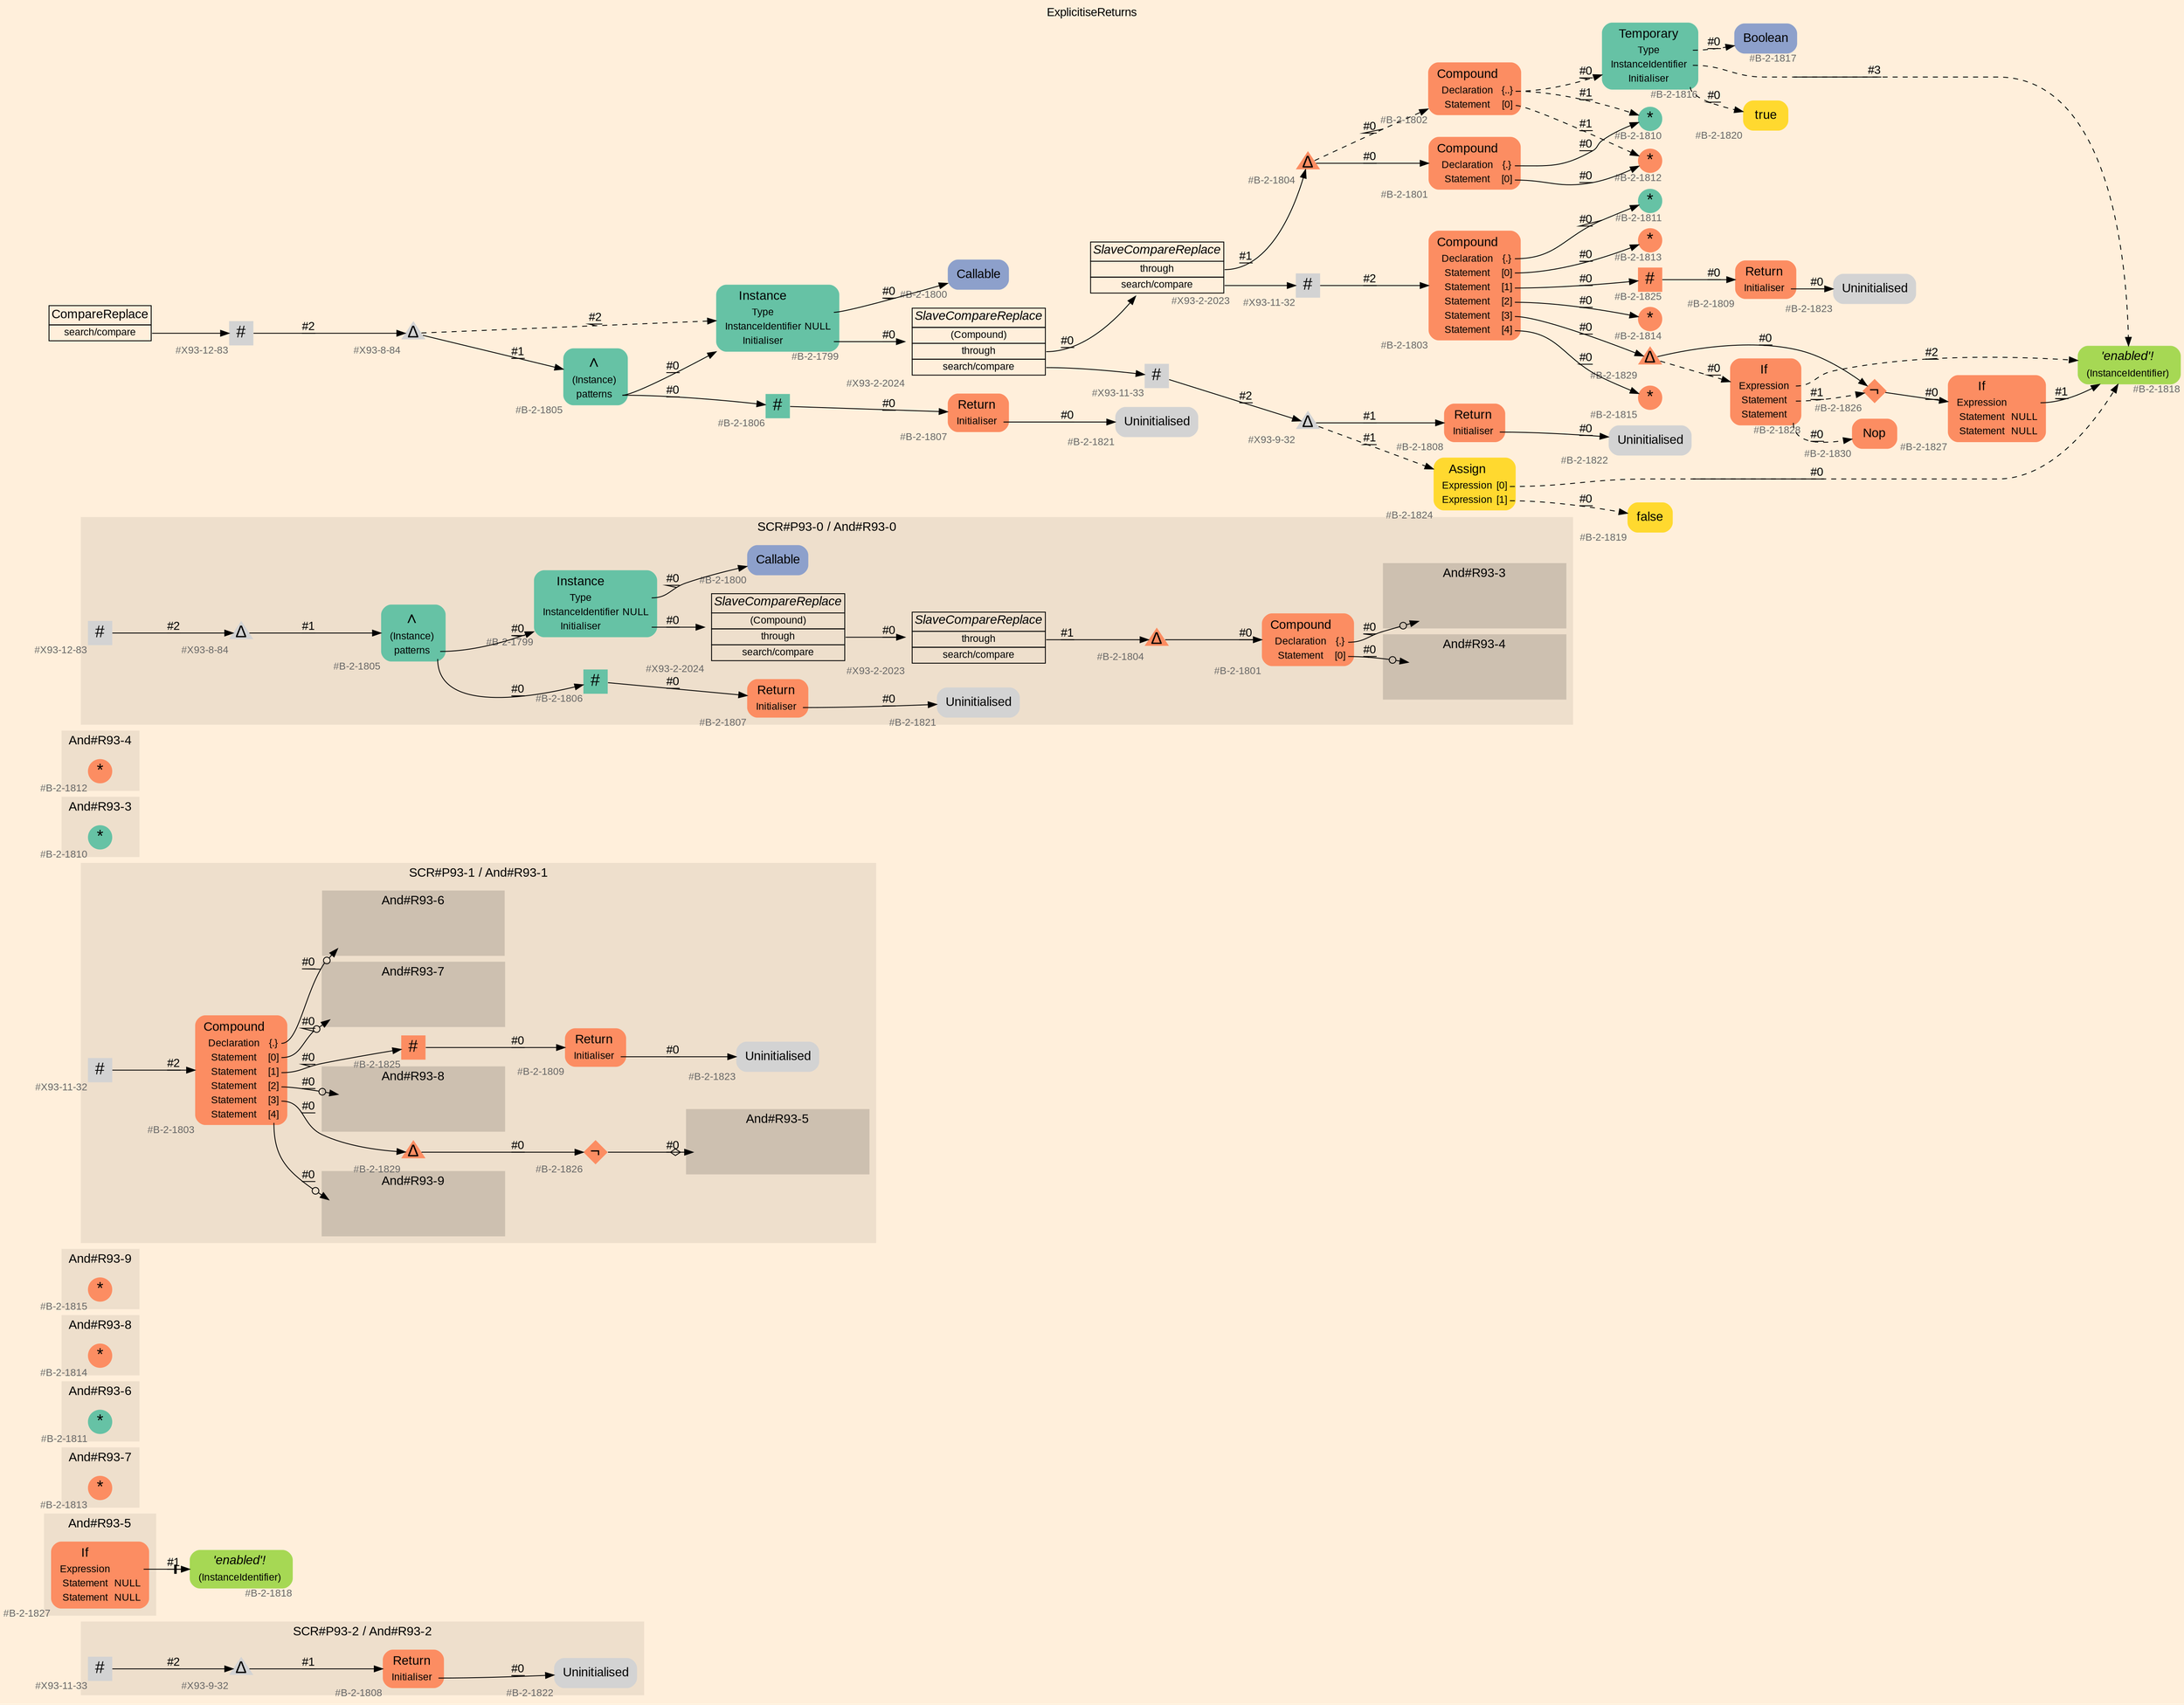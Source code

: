 digraph "ExplicitiseReturns" {
label = "ExplicitiseReturns"
labelloc = t
graph [
    rankdir = "LR"
    ranksep = 0.3
    bgcolor = antiquewhite1
    color = black
    fontcolor = black
    fontname = "Arial"
];
node [
    fontname = "Arial"
];
edge [
    fontname = "Arial"
];

// -------------------- figure And#R93-2 --------------------
// -------- region And#R93-2 ----------
subgraph "clusterAnd#R93-2" {
    label = "SCR#P93-2 / And#R93-2"
    style = "filled"
    color = antiquewhite2
    fontsize = "15"
    // -------- block And#R93-2/#B-2-1822 ----------
    "And#R93-2/#B-2-1822" [
        xlabel = "#B-2-1822"
        fontsize = "12"
        fontcolor = grey40
        shape = "plaintext"
        label = <<TABLE BORDER="0" CELLBORDER="0" CELLSPACING="0">
         <TR><TD><FONT COLOR="black" POINT-SIZE="15">Uninitialised</FONT></TD></TR>
        </TABLE>>
        style = "rounded,filled"
    ];
    
    // -------- block And#R93-2/#X93-11-33 ----------
    "And#R93-2/#X93-11-33" [
        xlabel = "#X93-11-33"
        fontsize = "12"
        fontcolor = grey40
        shape = "square"
        label = <<FONT COLOR="black" POINT-SIZE="20">#</FONT>>
        style = "filled"
        penwidth = 0.0
        fixedsize = true
        width = 0.4
        height = 0.4
    ];
    
    // -------- block And#R93-2/#X93-9-32 ----------
    "And#R93-2/#X93-9-32" [
        xlabel = "#X93-9-32"
        fontsize = "12"
        fontcolor = grey40
        shape = "triangle"
        label = <<FONT COLOR="black" POINT-SIZE="20">Δ</FONT>>
        style = "filled"
        penwidth = 0.0
        fixedsize = true
        width = 0.4
        height = 0.4
    ];
    
    // -------- block And#R93-2/#B-2-1808 ----------
    "And#R93-2/#B-2-1808" [
        fillcolor = "/set28/2"
        xlabel = "#B-2-1808"
        fontsize = "12"
        fontcolor = grey40
        shape = "plaintext"
        label = <<TABLE BORDER="0" CELLBORDER="0" CELLSPACING="0">
         <TR><TD><FONT COLOR="black" POINT-SIZE="15">Return</FONT></TD></TR>
         <TR><TD><FONT COLOR="black" POINT-SIZE="12">Initialiser</FONT></TD><TD PORT="port0"></TD></TR>
        </TABLE>>
        style = "rounded,filled"
    ];
    
}

"And#R93-2/#X93-11-33" -> "And#R93-2/#X93-9-32" [
    label = "#2"
    decorate = true
    color = black
    fontcolor = black
];

"And#R93-2/#X93-9-32" -> "And#R93-2/#B-2-1808" [
    label = "#1"
    decorate = true
    color = black
    fontcolor = black
];

"And#R93-2/#B-2-1808":port0 -> "And#R93-2/#B-2-1822" [
    label = "#0"
    decorate = true
    color = black
    fontcolor = black
];


// -------------------- figure And#R93-5 --------------------
// -------- region And#R93-5 ----------
subgraph "clusterAnd#R93-5" {
    label = "And#R93-5"
    style = "filled"
    color = antiquewhite2
    fontsize = "15"
    // -------- block And#R93-5/#B-2-1827 ----------
    "And#R93-5/#B-2-1827" [
        fillcolor = "/set28/2"
        xlabel = "#B-2-1827"
        fontsize = "12"
        fontcolor = grey40
        shape = "plaintext"
        label = <<TABLE BORDER="0" CELLBORDER="0" CELLSPACING="0">
         <TR><TD><FONT COLOR="black" POINT-SIZE="15">If</FONT></TD></TR>
         <TR><TD><FONT COLOR="black" POINT-SIZE="12">Expression</FONT></TD><TD PORT="port0"></TD></TR>
         <TR><TD><FONT COLOR="black" POINT-SIZE="12">Statement</FONT></TD><TD PORT="port1"><FONT COLOR="black" POINT-SIZE="12">NULL</FONT></TD></TR>
         <TR><TD><FONT COLOR="black" POINT-SIZE="12">Statement</FONT></TD><TD PORT="port2"><FONT COLOR="black" POINT-SIZE="12">NULL</FONT></TD></TR>
        </TABLE>>
        style = "rounded,filled"
    ];
    
}

// -------- block And#R93-5/#B-2-1818 ----------
"And#R93-5/#B-2-1818" [
    fillcolor = "/set28/5"
    xlabel = "#B-2-1818"
    fontsize = "12"
    fontcolor = grey40
    shape = "plaintext"
    label = <<TABLE BORDER="0" CELLBORDER="0" CELLSPACING="0">
     <TR><TD><FONT COLOR="black" POINT-SIZE="15"><I>'enabled'!</I></FONT></TD></TR>
     <TR><TD><FONT COLOR="black" POINT-SIZE="12">(InstanceIdentifier)</FONT></TD><TD PORT="port0"></TD></TR>
    </TABLE>>
    style = "rounded,filled"
];

"And#R93-5/#B-2-1827":port0 -> "And#R93-5/#B-2-1818" [
    arrowhead="normalnonetee"
    label = "#1"
    decorate = true
    color = black
    fontcolor = black
];


// -------------------- figure And#R93-7 --------------------
// -------- region And#R93-7 ----------
subgraph "clusterAnd#R93-7" {
    label = "And#R93-7"
    style = "filled"
    color = antiquewhite2
    fontsize = "15"
    // -------- block And#R93-7/#B-2-1813 ----------
    "And#R93-7/#B-2-1813" [
        fillcolor = "/set28/2"
        xlabel = "#B-2-1813"
        fontsize = "12"
        fontcolor = grey40
        shape = "circle"
        label = <<FONT COLOR="black" POINT-SIZE="20">*</FONT>>
        style = "filled"
        penwidth = 0.0
        fixedsize = true
        width = 0.4
        height = 0.4
    ];
    
}


// -------------------- figure And#R93-6 --------------------
// -------- region And#R93-6 ----------
subgraph "clusterAnd#R93-6" {
    label = "And#R93-6"
    style = "filled"
    color = antiquewhite2
    fontsize = "15"
    // -------- block And#R93-6/#B-2-1811 ----------
    "And#R93-6/#B-2-1811" [
        fillcolor = "/set28/1"
        xlabel = "#B-2-1811"
        fontsize = "12"
        fontcolor = grey40
        shape = "circle"
        label = <<FONT COLOR="black" POINT-SIZE="20">*</FONT>>
        style = "filled"
        penwidth = 0.0
        fixedsize = true
        width = 0.4
        height = 0.4
    ];
    
}


// -------------------- figure And#R93-8 --------------------
// -------- region And#R93-8 ----------
subgraph "clusterAnd#R93-8" {
    label = "And#R93-8"
    style = "filled"
    color = antiquewhite2
    fontsize = "15"
    // -------- block And#R93-8/#B-2-1814 ----------
    "And#R93-8/#B-2-1814" [
        fillcolor = "/set28/2"
        xlabel = "#B-2-1814"
        fontsize = "12"
        fontcolor = grey40
        shape = "circle"
        label = <<FONT COLOR="black" POINT-SIZE="20">*</FONT>>
        style = "filled"
        penwidth = 0.0
        fixedsize = true
        width = 0.4
        height = 0.4
    ];
    
}


// -------------------- figure And#R93-9 --------------------
// -------- region And#R93-9 ----------
subgraph "clusterAnd#R93-9" {
    label = "And#R93-9"
    style = "filled"
    color = antiquewhite2
    fontsize = "15"
    // -------- block And#R93-9/#B-2-1815 ----------
    "And#R93-9/#B-2-1815" [
        fillcolor = "/set28/2"
        xlabel = "#B-2-1815"
        fontsize = "12"
        fontcolor = grey40
        shape = "circle"
        label = <<FONT COLOR="black" POINT-SIZE="20">*</FONT>>
        style = "filled"
        penwidth = 0.0
        fixedsize = true
        width = 0.4
        height = 0.4
    ];
    
}


// -------------------- figure And#R93-1 --------------------
// -------- region And#R93-1 ----------
subgraph "clusterAnd#R93-1" {
    label = "SCR#P93-1 / And#R93-1"
    style = "filled"
    color = antiquewhite2
    fontsize = "15"
    // -------- block And#R93-1/#B-2-1823 ----------
    "And#R93-1/#B-2-1823" [
        xlabel = "#B-2-1823"
        fontsize = "12"
        fontcolor = grey40
        shape = "plaintext"
        label = <<TABLE BORDER="0" CELLBORDER="0" CELLSPACING="0">
         <TR><TD><FONT COLOR="black" POINT-SIZE="15">Uninitialised</FONT></TD></TR>
        </TABLE>>
        style = "rounded,filled"
    ];
    
    // -------- block And#R93-1/#X93-11-32 ----------
    "And#R93-1/#X93-11-32" [
        xlabel = "#X93-11-32"
        fontsize = "12"
        fontcolor = grey40
        shape = "square"
        label = <<FONT COLOR="black" POINT-SIZE="20">#</FONT>>
        style = "filled"
        penwidth = 0.0
        fixedsize = true
        width = 0.4
        height = 0.4
    ];
    
    // -------- block And#R93-1/#B-2-1825 ----------
    "And#R93-1/#B-2-1825" [
        fillcolor = "/set28/2"
        xlabel = "#B-2-1825"
        fontsize = "12"
        fontcolor = grey40
        shape = "square"
        label = <<FONT COLOR="black" POINT-SIZE="20">#</FONT>>
        style = "filled"
        penwidth = 0.0
        fixedsize = true
        width = 0.4
        height = 0.4
    ];
    
    // -------- block And#R93-1/#B-2-1829 ----------
    "And#R93-1/#B-2-1829" [
        fillcolor = "/set28/2"
        xlabel = "#B-2-1829"
        fontsize = "12"
        fontcolor = grey40
        shape = "triangle"
        label = <<FONT COLOR="black" POINT-SIZE="20">Δ</FONT>>
        style = "filled"
        penwidth = 0.0
        fixedsize = true
        width = 0.4
        height = 0.4
    ];
    
    // -------- block And#R93-1/#B-2-1809 ----------
    "And#R93-1/#B-2-1809" [
        fillcolor = "/set28/2"
        xlabel = "#B-2-1809"
        fontsize = "12"
        fontcolor = grey40
        shape = "plaintext"
        label = <<TABLE BORDER="0" CELLBORDER="0" CELLSPACING="0">
         <TR><TD><FONT COLOR="black" POINT-SIZE="15">Return</FONT></TD></TR>
         <TR><TD><FONT COLOR="black" POINT-SIZE="12">Initialiser</FONT></TD><TD PORT="port0"></TD></TR>
        </TABLE>>
        style = "rounded,filled"
    ];
    
    // -------- block And#R93-1/#B-2-1826 ----------
    "And#R93-1/#B-2-1826" [
        fillcolor = "/set28/2"
        xlabel = "#B-2-1826"
        fontsize = "12"
        fontcolor = grey40
        shape = "diamond"
        label = <<FONT COLOR="black" POINT-SIZE="20">¬</FONT>>
        style = "filled"
        penwidth = 0.0
        fixedsize = true
        width = 0.4
        height = 0.4
    ];
    
    // -------- block And#R93-1/#B-2-1803 ----------
    "And#R93-1/#B-2-1803" [
        fillcolor = "/set28/2"
        xlabel = "#B-2-1803"
        fontsize = "12"
        fontcolor = grey40
        shape = "plaintext"
        label = <<TABLE BORDER="0" CELLBORDER="0" CELLSPACING="0">
         <TR><TD><FONT COLOR="black" POINT-SIZE="15">Compound</FONT></TD></TR>
         <TR><TD><FONT COLOR="black" POINT-SIZE="12">Declaration</FONT></TD><TD PORT="port0"><FONT COLOR="black" POINT-SIZE="12">{.}</FONT></TD></TR>
         <TR><TD><FONT COLOR="black" POINT-SIZE="12">Statement</FONT></TD><TD PORT="port1"><FONT COLOR="black" POINT-SIZE="12">[0]</FONT></TD></TR>
         <TR><TD><FONT COLOR="black" POINT-SIZE="12">Statement</FONT></TD><TD PORT="port2"><FONT COLOR="black" POINT-SIZE="12">[1]</FONT></TD></TR>
         <TR><TD><FONT COLOR="black" POINT-SIZE="12">Statement</FONT></TD><TD PORT="port3"><FONT COLOR="black" POINT-SIZE="12">[2]</FONT></TD></TR>
         <TR><TD><FONT COLOR="black" POINT-SIZE="12">Statement</FONT></TD><TD PORT="port4"><FONT COLOR="black" POINT-SIZE="12">[3]</FONT></TD></TR>
         <TR><TD><FONT COLOR="black" POINT-SIZE="12">Statement</FONT></TD><TD PORT="port5"><FONT COLOR="black" POINT-SIZE="12">[4]</FONT></TD></TR>
        </TABLE>>
        style = "rounded,filled"
    ];
    
    // -------- region And#R93-1/And#R93-5 ----------
    subgraph "clusterAnd#R93-1/And#R93-5" {
        label = "And#R93-5"
        style = "filled"
        color = antiquewhite3
        fontsize = "15"
        // -------- block And#R93-1/And#R93-5/#B-2-1827 ----------
        "And#R93-1/And#R93-5/#B-2-1827" [
            fillcolor = "/set28/2"
            xlabel = "#B-2-1827"
            fontsize = "12"
            fontcolor = grey40
            shape = "none"
            style = "invisible"
        ];
        
    }
    
    // -------- region And#R93-1/And#R93-6 ----------
    subgraph "clusterAnd#R93-1/And#R93-6" {
        label = "And#R93-6"
        style = "filled"
        color = antiquewhite3
        fontsize = "15"
        // -------- block And#R93-1/And#R93-6/#B-2-1811 ----------
        "And#R93-1/And#R93-6/#B-2-1811" [
            fillcolor = "/set28/1"
            xlabel = "#B-2-1811"
            fontsize = "12"
            fontcolor = grey40
            shape = "none"
            style = "invisible"
        ];
        
    }
    
    // -------- region And#R93-1/And#R93-7 ----------
    subgraph "clusterAnd#R93-1/And#R93-7" {
        label = "And#R93-7"
        style = "filled"
        color = antiquewhite3
        fontsize = "15"
        // -------- block And#R93-1/And#R93-7/#B-2-1813 ----------
        "And#R93-1/And#R93-7/#B-2-1813" [
            fillcolor = "/set28/2"
            xlabel = "#B-2-1813"
            fontsize = "12"
            fontcolor = grey40
            shape = "none"
            style = "invisible"
        ];
        
    }
    
    // -------- region And#R93-1/And#R93-8 ----------
    subgraph "clusterAnd#R93-1/And#R93-8" {
        label = "And#R93-8"
        style = "filled"
        color = antiquewhite3
        fontsize = "15"
        // -------- block And#R93-1/And#R93-8/#B-2-1814 ----------
        "And#R93-1/And#R93-8/#B-2-1814" [
            fillcolor = "/set28/2"
            xlabel = "#B-2-1814"
            fontsize = "12"
            fontcolor = grey40
            shape = "none"
            style = "invisible"
        ];
        
    }
    
    // -------- region And#R93-1/And#R93-9 ----------
    subgraph "clusterAnd#R93-1/And#R93-9" {
        label = "And#R93-9"
        style = "filled"
        color = antiquewhite3
        fontsize = "15"
        // -------- block And#R93-1/And#R93-9/#B-2-1815 ----------
        "And#R93-1/And#R93-9/#B-2-1815" [
            fillcolor = "/set28/2"
            xlabel = "#B-2-1815"
            fontsize = "12"
            fontcolor = grey40
            shape = "none"
            style = "invisible"
        ];
        
    }
    
}

"And#R93-1/#X93-11-32" -> "And#R93-1/#B-2-1803" [
    label = "#2"
    decorate = true
    color = black
    fontcolor = black
];

"And#R93-1/#B-2-1825" -> "And#R93-1/#B-2-1809" [
    label = "#0"
    decorate = true
    color = black
    fontcolor = black
];

"And#R93-1/#B-2-1829" -> "And#R93-1/#B-2-1826" [
    label = "#0"
    decorate = true
    color = black
    fontcolor = black
];

"And#R93-1/#B-2-1809":port0 -> "And#R93-1/#B-2-1823" [
    label = "#0"
    decorate = true
    color = black
    fontcolor = black
];

"And#R93-1/#B-2-1826" -> "And#R93-1/And#R93-5/#B-2-1827" [
    arrowhead="normalnoneodiamond"
    label = "#0"
    decorate = true
    color = black
    fontcolor = black
];

"And#R93-1/#B-2-1803":port0 -> "And#R93-1/And#R93-6/#B-2-1811" [
    arrowhead="normalnoneodot"
    label = "#0"
    decorate = true
    color = black
    fontcolor = black
];

"And#R93-1/#B-2-1803":port1 -> "And#R93-1/And#R93-7/#B-2-1813" [
    arrowhead="normalnoneodot"
    label = "#0"
    decorate = true
    color = black
    fontcolor = black
];

"And#R93-1/#B-2-1803":port2 -> "And#R93-1/#B-2-1825" [
    label = "#0"
    decorate = true
    color = black
    fontcolor = black
];

"And#R93-1/#B-2-1803":port3 -> "And#R93-1/And#R93-8/#B-2-1814" [
    arrowhead="normalnoneodot"
    label = "#0"
    decorate = true
    color = black
    fontcolor = black
];

"And#R93-1/#B-2-1803":port4 -> "And#R93-1/#B-2-1829" [
    label = "#0"
    decorate = true
    color = black
    fontcolor = black
];

"And#R93-1/#B-2-1803":port5 -> "And#R93-1/And#R93-9/#B-2-1815" [
    arrowhead="normalnoneodot"
    label = "#0"
    decorate = true
    color = black
    fontcolor = black
];


// -------------------- figure And#R93-3 --------------------
// -------- region And#R93-3 ----------
subgraph "clusterAnd#R93-3" {
    label = "And#R93-3"
    style = "filled"
    color = antiquewhite2
    fontsize = "15"
    // -------- block And#R93-3/#B-2-1810 ----------
    "And#R93-3/#B-2-1810" [
        fillcolor = "/set28/1"
        xlabel = "#B-2-1810"
        fontsize = "12"
        fontcolor = grey40
        shape = "circle"
        label = <<FONT COLOR="black" POINT-SIZE="20">*</FONT>>
        style = "filled"
        penwidth = 0.0
        fixedsize = true
        width = 0.4
        height = 0.4
    ];
    
}


// -------------------- figure And#R93-4 --------------------
// -------- region And#R93-4 ----------
subgraph "clusterAnd#R93-4" {
    label = "And#R93-4"
    style = "filled"
    color = antiquewhite2
    fontsize = "15"
    // -------- block And#R93-4/#B-2-1812 ----------
    "And#R93-4/#B-2-1812" [
        fillcolor = "/set28/2"
        xlabel = "#B-2-1812"
        fontsize = "12"
        fontcolor = grey40
        shape = "circle"
        label = <<FONT COLOR="black" POINT-SIZE="20">*</FONT>>
        style = "filled"
        penwidth = 0.0
        fixedsize = true
        width = 0.4
        height = 0.4
    ];
    
}


// -------------------- figure And#R93-0 --------------------
// -------- region And#R93-0 ----------
subgraph "clusterAnd#R93-0" {
    label = "SCR#P93-0 / And#R93-0"
    style = "filled"
    color = antiquewhite2
    fontsize = "15"
    // -------- block And#R93-0/#B-2-1806 ----------
    "And#R93-0/#B-2-1806" [
        fillcolor = "/set28/1"
        xlabel = "#B-2-1806"
        fontsize = "12"
        fontcolor = grey40
        shape = "square"
        label = <<FONT COLOR="black" POINT-SIZE="20">#</FONT>>
        style = "filled"
        penwidth = 0.0
        fixedsize = true
        width = 0.4
        height = 0.4
    ];
    
    // -------- block And#R93-0/#B-2-1805 ----------
    "And#R93-0/#B-2-1805" [
        fillcolor = "/set28/1"
        xlabel = "#B-2-1805"
        fontsize = "12"
        fontcolor = grey40
        shape = "plaintext"
        label = <<TABLE BORDER="0" CELLBORDER="0" CELLSPACING="0">
         <TR><TD><FONT COLOR="black" POINT-SIZE="20">∧</FONT></TD></TR>
         <TR><TD><FONT COLOR="black" POINT-SIZE="12">(Instance)</FONT></TD><TD PORT="port0"></TD></TR>
         <TR><TD><FONT COLOR="black" POINT-SIZE="12">patterns</FONT></TD><TD PORT="port1"></TD></TR>
        </TABLE>>
        style = "rounded,filled"
    ];
    
    // -------- block And#R93-0/#B-2-1807 ----------
    "And#R93-0/#B-2-1807" [
        fillcolor = "/set28/2"
        xlabel = "#B-2-1807"
        fontsize = "12"
        fontcolor = grey40
        shape = "plaintext"
        label = <<TABLE BORDER="0" CELLBORDER="0" CELLSPACING="0">
         <TR><TD><FONT COLOR="black" POINT-SIZE="15">Return</FONT></TD></TR>
         <TR><TD><FONT COLOR="black" POINT-SIZE="12">Initialiser</FONT></TD><TD PORT="port0"></TD></TR>
        </TABLE>>
        style = "rounded,filled"
    ];
    
    // -------- block And#R93-0/#B-2-1799 ----------
    "And#R93-0/#B-2-1799" [
        fillcolor = "/set28/1"
        xlabel = "#B-2-1799"
        fontsize = "12"
        fontcolor = grey40
        shape = "plaintext"
        label = <<TABLE BORDER="0" CELLBORDER="0" CELLSPACING="0">
         <TR><TD><FONT COLOR="black" POINT-SIZE="15">Instance</FONT></TD></TR>
         <TR><TD><FONT COLOR="black" POINT-SIZE="12">Type</FONT></TD><TD PORT="port0"></TD></TR>
         <TR><TD><FONT COLOR="black" POINT-SIZE="12">InstanceIdentifier</FONT></TD><TD PORT="port1"><FONT COLOR="black" POINT-SIZE="12">NULL</FONT></TD></TR>
         <TR><TD><FONT COLOR="black" POINT-SIZE="12">Initialiser</FONT></TD><TD PORT="port2"></TD></TR>
        </TABLE>>
        style = "rounded,filled"
    ];
    
    // -------- block And#R93-0/#X93-2-2024 ----------
    "And#R93-0/#X93-2-2024" [
        fillcolor = antiquewhite2
        xlabel = "#X93-2-2024"
        fontsize = "12"
        fontcolor = grey40
        shape = "plaintext"
        label = <<TABLE BORDER="0" CELLBORDER="1" CELLSPACING="0">
         <TR><TD><FONT COLOR="black" POINT-SIZE="15"><I>SlaveCompareReplace</I></FONT></TD></TR>
         <TR><TD PORT="port0"><FONT COLOR="black" POINT-SIZE="12">(Compound)</FONT></TD></TR>
         <TR><TD PORT="port1"><FONT COLOR="black" POINT-SIZE="12">through</FONT></TD></TR>
         <TR><TD PORT="port2"><FONT COLOR="black" POINT-SIZE="12">search/compare</FONT></TD></TR>
        </TABLE>>
        style = "filled"
        color = black
    ];
    
    // -------- block And#R93-0/#X93-2-2023 ----------
    "And#R93-0/#X93-2-2023" [
        fillcolor = antiquewhite2
        xlabel = "#X93-2-2023"
        fontsize = "12"
        fontcolor = grey40
        shape = "plaintext"
        label = <<TABLE BORDER="0" CELLBORDER="1" CELLSPACING="0">
         <TR><TD><FONT COLOR="black" POINT-SIZE="15"><I>SlaveCompareReplace</I></FONT></TD></TR>
         <TR><TD PORT="port0"><FONT COLOR="black" POINT-SIZE="12">through</FONT></TD></TR>
         <TR><TD PORT="port1"><FONT COLOR="black" POINT-SIZE="12">search/compare</FONT></TD></TR>
        </TABLE>>
        style = "filled"
        color = black
    ];
    
    // -------- block And#R93-0/#B-2-1804 ----------
    "And#R93-0/#B-2-1804" [
        fillcolor = "/set28/2"
        xlabel = "#B-2-1804"
        fontsize = "12"
        fontcolor = grey40
        shape = "triangle"
        label = <<FONT COLOR="black" POINT-SIZE="20">Δ</FONT>>
        style = "filled"
        penwidth = 0.0
        fixedsize = true
        width = 0.4
        height = 0.4
    ];
    
    // -------- block And#R93-0/#B-2-1821 ----------
    "And#R93-0/#B-2-1821" [
        xlabel = "#B-2-1821"
        fontsize = "12"
        fontcolor = grey40
        shape = "plaintext"
        label = <<TABLE BORDER="0" CELLBORDER="0" CELLSPACING="0">
         <TR><TD><FONT COLOR="black" POINT-SIZE="15">Uninitialised</FONT></TD></TR>
        </TABLE>>
        style = "rounded,filled"
    ];
    
    // -------- block And#R93-0/#X93-12-83 ----------
    "And#R93-0/#X93-12-83" [
        xlabel = "#X93-12-83"
        fontsize = "12"
        fontcolor = grey40
        shape = "square"
        label = <<FONT COLOR="black" POINT-SIZE="20">#</FONT>>
        style = "filled"
        penwidth = 0.0
        fixedsize = true
        width = 0.4
        height = 0.4
    ];
    
    // -------- block And#R93-0/#X93-8-84 ----------
    "And#R93-0/#X93-8-84" [
        xlabel = "#X93-8-84"
        fontsize = "12"
        fontcolor = grey40
        shape = "triangle"
        label = <<FONT COLOR="black" POINT-SIZE="20">Δ</FONT>>
        style = "filled"
        penwidth = 0.0
        fixedsize = true
        width = 0.4
        height = 0.4
    ];
    
    // -------- block And#R93-0/#B-2-1801 ----------
    "And#R93-0/#B-2-1801" [
        fillcolor = "/set28/2"
        xlabel = "#B-2-1801"
        fontsize = "12"
        fontcolor = grey40
        shape = "plaintext"
        label = <<TABLE BORDER="0" CELLBORDER="0" CELLSPACING="0">
         <TR><TD><FONT COLOR="black" POINT-SIZE="15">Compound</FONT></TD></TR>
         <TR><TD><FONT COLOR="black" POINT-SIZE="12">Declaration</FONT></TD><TD PORT="port0"><FONT COLOR="black" POINT-SIZE="12">{.}</FONT></TD></TR>
         <TR><TD><FONT COLOR="black" POINT-SIZE="12">Statement</FONT></TD><TD PORT="port1"><FONT COLOR="black" POINT-SIZE="12">[0]</FONT></TD></TR>
        </TABLE>>
        style = "rounded,filled"
    ];
    
    // -------- block And#R93-0/#B-2-1800 ----------
    "And#R93-0/#B-2-1800" [
        fillcolor = "/set28/3"
        xlabel = "#B-2-1800"
        fontsize = "12"
        fontcolor = grey40
        shape = "plaintext"
        label = <<TABLE BORDER="0" CELLBORDER="0" CELLSPACING="0">
         <TR><TD><FONT COLOR="black" POINT-SIZE="15">Callable</FONT></TD></TR>
        </TABLE>>
        style = "rounded,filled"
    ];
    
    // -------- region And#R93-0/And#R93-3 ----------
    subgraph "clusterAnd#R93-0/And#R93-3" {
        label = "And#R93-3"
        style = "filled"
        color = antiquewhite3
        fontsize = "15"
        // -------- block And#R93-0/And#R93-3/#B-2-1810 ----------
        "And#R93-0/And#R93-3/#B-2-1810" [
            fillcolor = "/set28/1"
            xlabel = "#B-2-1810"
            fontsize = "12"
            fontcolor = grey40
            shape = "none"
            style = "invisible"
        ];
        
    }
    
    // -------- region And#R93-0/And#R93-4 ----------
    subgraph "clusterAnd#R93-0/And#R93-4" {
        label = "And#R93-4"
        style = "filled"
        color = antiquewhite3
        fontsize = "15"
        // -------- block And#R93-0/And#R93-4/#B-2-1812 ----------
        "And#R93-0/And#R93-4/#B-2-1812" [
            fillcolor = "/set28/2"
            xlabel = "#B-2-1812"
            fontsize = "12"
            fontcolor = grey40
            shape = "none"
            style = "invisible"
        ];
        
    }
    
}

"And#R93-0/#B-2-1806" -> "And#R93-0/#B-2-1807" [
    label = "#0"
    decorate = true
    color = black
    fontcolor = black
];

"And#R93-0/#B-2-1805":port1 -> "And#R93-0/#B-2-1799" [
    label = "#0"
    decorate = true
    color = black
    fontcolor = black
];

"And#R93-0/#B-2-1805":port1 -> "And#R93-0/#B-2-1806" [
    label = "#0"
    decorate = true
    color = black
    fontcolor = black
];

"And#R93-0/#B-2-1807":port0 -> "And#R93-0/#B-2-1821" [
    label = "#0"
    decorate = true
    color = black
    fontcolor = black
];

"And#R93-0/#B-2-1799":port0 -> "And#R93-0/#B-2-1800" [
    label = "#0"
    decorate = true
    color = black
    fontcolor = black
];

"And#R93-0/#B-2-1799":port2 -> "And#R93-0/#X93-2-2024" [
    label = "#0"
    decorate = true
    color = black
    fontcolor = black
];

"And#R93-0/#X93-2-2024":port1 -> "And#R93-0/#X93-2-2023" [
    label = "#0"
    decorate = true
    color = black
    fontcolor = black
];

"And#R93-0/#X93-2-2023":port0 -> "And#R93-0/#B-2-1804" [
    label = "#1"
    decorate = true
    color = black
    fontcolor = black
];

"And#R93-0/#B-2-1804" -> "And#R93-0/#B-2-1801" [
    label = "#0"
    decorate = true
    color = black
    fontcolor = black
];

"And#R93-0/#X93-12-83" -> "And#R93-0/#X93-8-84" [
    label = "#2"
    decorate = true
    color = black
    fontcolor = black
];

"And#R93-0/#X93-8-84" -> "And#R93-0/#B-2-1805" [
    label = "#1"
    decorate = true
    color = black
    fontcolor = black
];

"And#R93-0/#B-2-1801":port0 -> "And#R93-0/And#R93-3/#B-2-1810" [
    arrowhead="normalnoneodot"
    label = "#0"
    decorate = true
    color = black
    fontcolor = black
];

"And#R93-0/#B-2-1801":port1 -> "And#R93-0/And#R93-4/#B-2-1812" [
    arrowhead="normalnoneodot"
    label = "#0"
    decorate = true
    color = black
    fontcolor = black
];


// -------------------- transformation figure --------------------
// -------- block CR#X93-10-93 ----------
"CR#X93-10-93" [
    fillcolor = antiquewhite1
    fontsize = "12"
    fontcolor = grey40
    shape = "plaintext"
    label = <<TABLE BORDER="0" CELLBORDER="1" CELLSPACING="0">
     <TR><TD><FONT COLOR="black" POINT-SIZE="15">CompareReplace</FONT></TD></TR>
     <TR><TD PORT="port0"><FONT COLOR="black" POINT-SIZE="12">search/compare</FONT></TD></TR>
    </TABLE>>
    style = "filled"
    color = black
];

// -------- block #X93-12-83 ----------
"#X93-12-83" [
    xlabel = "#X93-12-83"
    fontsize = "12"
    fontcolor = grey40
    shape = "square"
    label = <<FONT COLOR="black" POINT-SIZE="20">#</FONT>>
    style = "filled"
    penwidth = 0.0
    fixedsize = true
    width = 0.4
    height = 0.4
];

// -------- block #X93-8-84 ----------
"#X93-8-84" [
    xlabel = "#X93-8-84"
    fontsize = "12"
    fontcolor = grey40
    shape = "triangle"
    label = <<FONT COLOR="black" POINT-SIZE="20">Δ</FONT>>
    style = "filled"
    penwidth = 0.0
    fixedsize = true
    width = 0.4
    height = 0.4
];

// -------- block #B-2-1805 ----------
"#B-2-1805" [
    fillcolor = "/set28/1"
    xlabel = "#B-2-1805"
    fontsize = "12"
    fontcolor = grey40
    shape = "plaintext"
    label = <<TABLE BORDER="0" CELLBORDER="0" CELLSPACING="0">
     <TR><TD><FONT COLOR="black" POINT-SIZE="20">∧</FONT></TD></TR>
     <TR><TD><FONT COLOR="black" POINT-SIZE="12">(Instance)</FONT></TD><TD PORT="port0"></TD></TR>
     <TR><TD><FONT COLOR="black" POINT-SIZE="12">patterns</FONT></TD><TD PORT="port1"></TD></TR>
    </TABLE>>
    style = "rounded,filled"
];

// -------- block #B-2-1799 ----------
"#B-2-1799" [
    fillcolor = "/set28/1"
    xlabel = "#B-2-1799"
    fontsize = "12"
    fontcolor = grey40
    shape = "plaintext"
    label = <<TABLE BORDER="0" CELLBORDER="0" CELLSPACING="0">
     <TR><TD><FONT COLOR="black" POINT-SIZE="15">Instance</FONT></TD></TR>
     <TR><TD><FONT COLOR="black" POINT-SIZE="12">Type</FONT></TD><TD PORT="port0"></TD></TR>
     <TR><TD><FONT COLOR="black" POINT-SIZE="12">InstanceIdentifier</FONT></TD><TD PORT="port1"><FONT COLOR="black" POINT-SIZE="12">NULL</FONT></TD></TR>
     <TR><TD><FONT COLOR="black" POINT-SIZE="12">Initialiser</FONT></TD><TD PORT="port2"></TD></TR>
    </TABLE>>
    style = "rounded,filled"
];

// -------- block #B-2-1800 ----------
"#B-2-1800" [
    fillcolor = "/set28/3"
    xlabel = "#B-2-1800"
    fontsize = "12"
    fontcolor = grey40
    shape = "plaintext"
    label = <<TABLE BORDER="0" CELLBORDER="0" CELLSPACING="0">
     <TR><TD><FONT COLOR="black" POINT-SIZE="15">Callable</FONT></TD></TR>
    </TABLE>>
    style = "rounded,filled"
];

// -------- block #X93-2-2024 ----------
"#X93-2-2024" [
    fillcolor = antiquewhite1
    xlabel = "#X93-2-2024"
    fontsize = "12"
    fontcolor = grey40
    shape = "plaintext"
    label = <<TABLE BORDER="0" CELLBORDER="1" CELLSPACING="0">
     <TR><TD><FONT COLOR="black" POINT-SIZE="15"><I>SlaveCompareReplace</I></FONT></TD></TR>
     <TR><TD PORT="port0"><FONT COLOR="black" POINT-SIZE="12">(Compound)</FONT></TD></TR>
     <TR><TD PORT="port1"><FONT COLOR="black" POINT-SIZE="12">through</FONT></TD></TR>
     <TR><TD PORT="port2"><FONT COLOR="black" POINT-SIZE="12">search/compare</FONT></TD></TR>
    </TABLE>>
    style = "filled"
    color = black
];

// -------- block #X93-2-2023 ----------
"#X93-2-2023" [
    fillcolor = antiquewhite1
    xlabel = "#X93-2-2023"
    fontsize = "12"
    fontcolor = grey40
    shape = "plaintext"
    label = <<TABLE BORDER="0" CELLBORDER="1" CELLSPACING="0">
     <TR><TD><FONT COLOR="black" POINT-SIZE="15"><I>SlaveCompareReplace</I></FONT></TD></TR>
     <TR><TD PORT="port0"><FONT COLOR="black" POINT-SIZE="12">through</FONT></TD></TR>
     <TR><TD PORT="port1"><FONT COLOR="black" POINT-SIZE="12">search/compare</FONT></TD></TR>
    </TABLE>>
    style = "filled"
    color = black
];

// -------- block #B-2-1804 ----------
"#B-2-1804" [
    fillcolor = "/set28/2"
    xlabel = "#B-2-1804"
    fontsize = "12"
    fontcolor = grey40
    shape = "triangle"
    label = <<FONT COLOR="black" POINT-SIZE="20">Δ</FONT>>
    style = "filled"
    penwidth = 0.0
    fixedsize = true
    width = 0.4
    height = 0.4
];

// -------- block #B-2-1801 ----------
"#B-2-1801" [
    fillcolor = "/set28/2"
    xlabel = "#B-2-1801"
    fontsize = "12"
    fontcolor = grey40
    shape = "plaintext"
    label = <<TABLE BORDER="0" CELLBORDER="0" CELLSPACING="0">
     <TR><TD><FONT COLOR="black" POINT-SIZE="15">Compound</FONT></TD></TR>
     <TR><TD><FONT COLOR="black" POINT-SIZE="12">Declaration</FONT></TD><TD PORT="port0"><FONT COLOR="black" POINT-SIZE="12">{.}</FONT></TD></TR>
     <TR><TD><FONT COLOR="black" POINT-SIZE="12">Statement</FONT></TD><TD PORT="port1"><FONT COLOR="black" POINT-SIZE="12">[0]</FONT></TD></TR>
    </TABLE>>
    style = "rounded,filled"
];

// -------- block #B-2-1810 ----------
"#B-2-1810" [
    fillcolor = "/set28/1"
    xlabel = "#B-2-1810"
    fontsize = "12"
    fontcolor = grey40
    shape = "circle"
    label = <<FONT COLOR="black" POINT-SIZE="20">*</FONT>>
    style = "filled"
    penwidth = 0.0
    fixedsize = true
    width = 0.4
    height = 0.4
];

// -------- block #B-2-1812 ----------
"#B-2-1812" [
    fillcolor = "/set28/2"
    xlabel = "#B-2-1812"
    fontsize = "12"
    fontcolor = grey40
    shape = "circle"
    label = <<FONT COLOR="black" POINT-SIZE="20">*</FONT>>
    style = "filled"
    penwidth = 0.0
    fixedsize = true
    width = 0.4
    height = 0.4
];

// -------- block #B-2-1802 ----------
"#B-2-1802" [
    fillcolor = "/set28/2"
    xlabel = "#B-2-1802"
    fontsize = "12"
    fontcolor = grey40
    shape = "plaintext"
    label = <<TABLE BORDER="0" CELLBORDER="0" CELLSPACING="0">
     <TR><TD><FONT COLOR="black" POINT-SIZE="15">Compound</FONT></TD></TR>
     <TR><TD><FONT COLOR="black" POINT-SIZE="12">Declaration</FONT></TD><TD PORT="port0"><FONT COLOR="black" POINT-SIZE="12">{..}</FONT></TD></TR>
     <TR><TD><FONT COLOR="black" POINT-SIZE="12">Statement</FONT></TD><TD PORT="port1"><FONT COLOR="black" POINT-SIZE="12">[0]</FONT></TD></TR>
    </TABLE>>
    style = "rounded,filled"
];

// -------- block #B-2-1816 ----------
"#B-2-1816" [
    fillcolor = "/set28/1"
    xlabel = "#B-2-1816"
    fontsize = "12"
    fontcolor = grey40
    shape = "plaintext"
    label = <<TABLE BORDER="0" CELLBORDER="0" CELLSPACING="0">
     <TR><TD><FONT COLOR="black" POINT-SIZE="15">Temporary</FONT></TD></TR>
     <TR><TD><FONT COLOR="black" POINT-SIZE="12">Type</FONT></TD><TD PORT="port0"></TD></TR>
     <TR><TD><FONT COLOR="black" POINT-SIZE="12">InstanceIdentifier</FONT></TD><TD PORT="port1"></TD></TR>
     <TR><TD><FONT COLOR="black" POINT-SIZE="12">Initialiser</FONT></TD><TD PORT="port2"></TD></TR>
    </TABLE>>
    style = "rounded,filled"
];

// -------- block #B-2-1817 ----------
"#B-2-1817" [
    fillcolor = "/set28/3"
    xlabel = "#B-2-1817"
    fontsize = "12"
    fontcolor = grey40
    shape = "plaintext"
    label = <<TABLE BORDER="0" CELLBORDER="0" CELLSPACING="0">
     <TR><TD><FONT COLOR="black" POINT-SIZE="15">Boolean</FONT></TD></TR>
    </TABLE>>
    style = "rounded,filled"
];

// -------- block #B-2-1818 ----------
"#B-2-1818" [
    fillcolor = "/set28/5"
    xlabel = "#B-2-1818"
    fontsize = "12"
    fontcolor = grey40
    shape = "plaintext"
    label = <<TABLE BORDER="0" CELLBORDER="0" CELLSPACING="0">
     <TR><TD><FONT COLOR="black" POINT-SIZE="15"><I>'enabled'!</I></FONT></TD></TR>
     <TR><TD><FONT COLOR="black" POINT-SIZE="12">(InstanceIdentifier)</FONT></TD><TD PORT="port0"></TD></TR>
    </TABLE>>
    style = "rounded,filled"
];

// -------- block #B-2-1820 ----------
"#B-2-1820" [
    fillcolor = "/set28/6"
    xlabel = "#B-2-1820"
    fontsize = "12"
    fontcolor = grey40
    shape = "plaintext"
    label = <<TABLE BORDER="0" CELLBORDER="0" CELLSPACING="0">
     <TR><TD><FONT COLOR="black" POINT-SIZE="15">true</FONT></TD></TR>
    </TABLE>>
    style = "rounded,filled"
];

// -------- block #X93-11-32 ----------
"#X93-11-32" [
    xlabel = "#X93-11-32"
    fontsize = "12"
    fontcolor = grey40
    shape = "square"
    label = <<FONT COLOR="black" POINT-SIZE="20">#</FONT>>
    style = "filled"
    penwidth = 0.0
    fixedsize = true
    width = 0.4
    height = 0.4
];

// -------- block #B-2-1803 ----------
"#B-2-1803" [
    fillcolor = "/set28/2"
    xlabel = "#B-2-1803"
    fontsize = "12"
    fontcolor = grey40
    shape = "plaintext"
    label = <<TABLE BORDER="0" CELLBORDER="0" CELLSPACING="0">
     <TR><TD><FONT COLOR="black" POINT-SIZE="15">Compound</FONT></TD></TR>
     <TR><TD><FONT COLOR="black" POINT-SIZE="12">Declaration</FONT></TD><TD PORT="port0"><FONT COLOR="black" POINT-SIZE="12">{.}</FONT></TD></TR>
     <TR><TD><FONT COLOR="black" POINT-SIZE="12">Statement</FONT></TD><TD PORT="port1"><FONT COLOR="black" POINT-SIZE="12">[0]</FONT></TD></TR>
     <TR><TD><FONT COLOR="black" POINT-SIZE="12">Statement</FONT></TD><TD PORT="port2"><FONT COLOR="black" POINT-SIZE="12">[1]</FONT></TD></TR>
     <TR><TD><FONT COLOR="black" POINT-SIZE="12">Statement</FONT></TD><TD PORT="port3"><FONT COLOR="black" POINT-SIZE="12">[2]</FONT></TD></TR>
     <TR><TD><FONT COLOR="black" POINT-SIZE="12">Statement</FONT></TD><TD PORT="port4"><FONT COLOR="black" POINT-SIZE="12">[3]</FONT></TD></TR>
     <TR><TD><FONT COLOR="black" POINT-SIZE="12">Statement</FONT></TD><TD PORT="port5"><FONT COLOR="black" POINT-SIZE="12">[4]</FONT></TD></TR>
    </TABLE>>
    style = "rounded,filled"
];

// -------- block #B-2-1811 ----------
"#B-2-1811" [
    fillcolor = "/set28/1"
    xlabel = "#B-2-1811"
    fontsize = "12"
    fontcolor = grey40
    shape = "circle"
    label = <<FONT COLOR="black" POINT-SIZE="20">*</FONT>>
    style = "filled"
    penwidth = 0.0
    fixedsize = true
    width = 0.4
    height = 0.4
];

// -------- block #B-2-1813 ----------
"#B-2-1813" [
    fillcolor = "/set28/2"
    xlabel = "#B-2-1813"
    fontsize = "12"
    fontcolor = grey40
    shape = "circle"
    label = <<FONT COLOR="black" POINT-SIZE="20">*</FONT>>
    style = "filled"
    penwidth = 0.0
    fixedsize = true
    width = 0.4
    height = 0.4
];

// -------- block #B-2-1825 ----------
"#B-2-1825" [
    fillcolor = "/set28/2"
    xlabel = "#B-2-1825"
    fontsize = "12"
    fontcolor = grey40
    shape = "square"
    label = <<FONT COLOR="black" POINT-SIZE="20">#</FONT>>
    style = "filled"
    penwidth = 0.0
    fixedsize = true
    width = 0.4
    height = 0.4
];

// -------- block #B-2-1809 ----------
"#B-2-1809" [
    fillcolor = "/set28/2"
    xlabel = "#B-2-1809"
    fontsize = "12"
    fontcolor = grey40
    shape = "plaintext"
    label = <<TABLE BORDER="0" CELLBORDER="0" CELLSPACING="0">
     <TR><TD><FONT COLOR="black" POINT-SIZE="15">Return</FONT></TD></TR>
     <TR><TD><FONT COLOR="black" POINT-SIZE="12">Initialiser</FONT></TD><TD PORT="port0"></TD></TR>
    </TABLE>>
    style = "rounded,filled"
];

// -------- block #B-2-1823 ----------
"#B-2-1823" [
    xlabel = "#B-2-1823"
    fontsize = "12"
    fontcolor = grey40
    shape = "plaintext"
    label = <<TABLE BORDER="0" CELLBORDER="0" CELLSPACING="0">
     <TR><TD><FONT COLOR="black" POINT-SIZE="15">Uninitialised</FONT></TD></TR>
    </TABLE>>
    style = "rounded,filled"
];

// -------- block #B-2-1814 ----------
"#B-2-1814" [
    fillcolor = "/set28/2"
    xlabel = "#B-2-1814"
    fontsize = "12"
    fontcolor = grey40
    shape = "circle"
    label = <<FONT COLOR="black" POINT-SIZE="20">*</FONT>>
    style = "filled"
    penwidth = 0.0
    fixedsize = true
    width = 0.4
    height = 0.4
];

// -------- block #B-2-1829 ----------
"#B-2-1829" [
    fillcolor = "/set28/2"
    xlabel = "#B-2-1829"
    fontsize = "12"
    fontcolor = grey40
    shape = "triangle"
    label = <<FONT COLOR="black" POINT-SIZE="20">Δ</FONT>>
    style = "filled"
    penwidth = 0.0
    fixedsize = true
    width = 0.4
    height = 0.4
];

// -------- block #B-2-1826 ----------
"#B-2-1826" [
    fillcolor = "/set28/2"
    xlabel = "#B-2-1826"
    fontsize = "12"
    fontcolor = grey40
    shape = "diamond"
    label = <<FONT COLOR="black" POINT-SIZE="20">¬</FONT>>
    style = "filled"
    penwidth = 0.0
    fixedsize = true
    width = 0.4
    height = 0.4
];

// -------- block #B-2-1827 ----------
"#B-2-1827" [
    fillcolor = "/set28/2"
    xlabel = "#B-2-1827"
    fontsize = "12"
    fontcolor = grey40
    shape = "plaintext"
    label = <<TABLE BORDER="0" CELLBORDER="0" CELLSPACING="0">
     <TR><TD><FONT COLOR="black" POINT-SIZE="15">If</FONT></TD></TR>
     <TR><TD><FONT COLOR="black" POINT-SIZE="12">Expression</FONT></TD><TD PORT="port0"></TD></TR>
     <TR><TD><FONT COLOR="black" POINT-SIZE="12">Statement</FONT></TD><TD PORT="port1"><FONT COLOR="black" POINT-SIZE="12">NULL</FONT></TD></TR>
     <TR><TD><FONT COLOR="black" POINT-SIZE="12">Statement</FONT></TD><TD PORT="port2"><FONT COLOR="black" POINT-SIZE="12">NULL</FONT></TD></TR>
    </TABLE>>
    style = "rounded,filled"
];

// -------- block #B-2-1828 ----------
"#B-2-1828" [
    fillcolor = "/set28/2"
    xlabel = "#B-2-1828"
    fontsize = "12"
    fontcolor = grey40
    shape = "plaintext"
    label = <<TABLE BORDER="0" CELLBORDER="0" CELLSPACING="0">
     <TR><TD><FONT COLOR="black" POINT-SIZE="15">If</FONT></TD></TR>
     <TR><TD><FONT COLOR="black" POINT-SIZE="12">Expression</FONT></TD><TD PORT="port0"></TD></TR>
     <TR><TD><FONT COLOR="black" POINT-SIZE="12">Statement</FONT></TD><TD PORT="port1"></TD></TR>
     <TR><TD><FONT COLOR="black" POINT-SIZE="12">Statement</FONT></TD><TD PORT="port2"></TD></TR>
    </TABLE>>
    style = "rounded,filled"
];

// -------- block #B-2-1830 ----------
"#B-2-1830" [
    fillcolor = "/set28/2"
    xlabel = "#B-2-1830"
    fontsize = "12"
    fontcolor = grey40
    shape = "plaintext"
    label = <<TABLE BORDER="0" CELLBORDER="0" CELLSPACING="0">
     <TR><TD><FONT COLOR="black" POINT-SIZE="15">Nop</FONT></TD></TR>
    </TABLE>>
    style = "rounded,filled"
];

// -------- block #B-2-1815 ----------
"#B-2-1815" [
    fillcolor = "/set28/2"
    xlabel = "#B-2-1815"
    fontsize = "12"
    fontcolor = grey40
    shape = "circle"
    label = <<FONT COLOR="black" POINT-SIZE="20">*</FONT>>
    style = "filled"
    penwidth = 0.0
    fixedsize = true
    width = 0.4
    height = 0.4
];

// -------- block #X93-11-33 ----------
"#X93-11-33" [
    xlabel = "#X93-11-33"
    fontsize = "12"
    fontcolor = grey40
    shape = "square"
    label = <<FONT COLOR="black" POINT-SIZE="20">#</FONT>>
    style = "filled"
    penwidth = 0.0
    fixedsize = true
    width = 0.4
    height = 0.4
];

// -------- block #X93-9-32 ----------
"#X93-9-32" [
    xlabel = "#X93-9-32"
    fontsize = "12"
    fontcolor = grey40
    shape = "triangle"
    label = <<FONT COLOR="black" POINT-SIZE="20">Δ</FONT>>
    style = "filled"
    penwidth = 0.0
    fixedsize = true
    width = 0.4
    height = 0.4
];

// -------- block #B-2-1808 ----------
"#B-2-1808" [
    fillcolor = "/set28/2"
    xlabel = "#B-2-1808"
    fontsize = "12"
    fontcolor = grey40
    shape = "plaintext"
    label = <<TABLE BORDER="0" CELLBORDER="0" CELLSPACING="0">
     <TR><TD><FONT COLOR="black" POINT-SIZE="15">Return</FONT></TD></TR>
     <TR><TD><FONT COLOR="black" POINT-SIZE="12">Initialiser</FONT></TD><TD PORT="port0"></TD></TR>
    </TABLE>>
    style = "rounded,filled"
];

// -------- block #B-2-1822 ----------
"#B-2-1822" [
    xlabel = "#B-2-1822"
    fontsize = "12"
    fontcolor = grey40
    shape = "plaintext"
    label = <<TABLE BORDER="0" CELLBORDER="0" CELLSPACING="0">
     <TR><TD><FONT COLOR="black" POINT-SIZE="15">Uninitialised</FONT></TD></TR>
    </TABLE>>
    style = "rounded,filled"
];

// -------- block #B-2-1824 ----------
"#B-2-1824" [
    fillcolor = "/set28/6"
    xlabel = "#B-2-1824"
    fontsize = "12"
    fontcolor = grey40
    shape = "plaintext"
    label = <<TABLE BORDER="0" CELLBORDER="0" CELLSPACING="0">
     <TR><TD><FONT COLOR="black" POINT-SIZE="15">Assign</FONT></TD></TR>
     <TR><TD><FONT COLOR="black" POINT-SIZE="12">Expression</FONT></TD><TD PORT="port0"><FONT COLOR="black" POINT-SIZE="12">[0]</FONT></TD></TR>
     <TR><TD><FONT COLOR="black" POINT-SIZE="12">Expression</FONT></TD><TD PORT="port1"><FONT COLOR="black" POINT-SIZE="12">[1]</FONT></TD></TR>
    </TABLE>>
    style = "rounded,filled"
];

// -------- block #B-2-1819 ----------
"#B-2-1819" [
    fillcolor = "/set28/6"
    xlabel = "#B-2-1819"
    fontsize = "12"
    fontcolor = grey40
    shape = "plaintext"
    label = <<TABLE BORDER="0" CELLBORDER="0" CELLSPACING="0">
     <TR><TD><FONT COLOR="black" POINT-SIZE="15">false</FONT></TD></TR>
    </TABLE>>
    style = "rounded,filled"
];

// -------- block #B-2-1806 ----------
"#B-2-1806" [
    fillcolor = "/set28/1"
    xlabel = "#B-2-1806"
    fontsize = "12"
    fontcolor = grey40
    shape = "square"
    label = <<FONT COLOR="black" POINT-SIZE="20">#</FONT>>
    style = "filled"
    penwidth = 0.0
    fixedsize = true
    width = 0.4
    height = 0.4
];

// -------- block #B-2-1807 ----------
"#B-2-1807" [
    fillcolor = "/set28/2"
    xlabel = "#B-2-1807"
    fontsize = "12"
    fontcolor = grey40
    shape = "plaintext"
    label = <<TABLE BORDER="0" CELLBORDER="0" CELLSPACING="0">
     <TR><TD><FONT COLOR="black" POINT-SIZE="15">Return</FONT></TD></TR>
     <TR><TD><FONT COLOR="black" POINT-SIZE="12">Initialiser</FONT></TD><TD PORT="port0"></TD></TR>
    </TABLE>>
    style = "rounded,filled"
];

// -------- block #B-2-1821 ----------
"#B-2-1821" [
    xlabel = "#B-2-1821"
    fontsize = "12"
    fontcolor = grey40
    shape = "plaintext"
    label = <<TABLE BORDER="0" CELLBORDER="0" CELLSPACING="0">
     <TR><TD><FONT COLOR="black" POINT-SIZE="15">Uninitialised</FONT></TD></TR>
    </TABLE>>
    style = "rounded,filled"
];

"CR#X93-10-93":port0 -> "#X93-12-83" [
    label = ""
    decorate = true
    color = black
    fontcolor = black
];

"#X93-12-83" -> "#X93-8-84" [
    label = "#2"
    decorate = true
    color = black
    fontcolor = black
];

"#X93-8-84" -> "#B-2-1805" [
    label = "#1"
    decorate = true
    color = black
    fontcolor = black
];

"#X93-8-84" -> "#B-2-1799" [
    style="dashed"
    label = "#2"
    decorate = true
    color = black
    fontcolor = black
];

"#B-2-1805":port1 -> "#B-2-1799" [
    label = "#0"
    decorate = true
    color = black
    fontcolor = black
];

"#B-2-1805":port1 -> "#B-2-1806" [
    label = "#0"
    decorate = true
    color = black
    fontcolor = black
];

"#B-2-1799":port0 -> "#B-2-1800" [
    label = "#0"
    decorate = true
    color = black
    fontcolor = black
];

"#B-2-1799":port2 -> "#X93-2-2024" [
    label = "#0"
    decorate = true
    color = black
    fontcolor = black
];

"#X93-2-2024":port1 -> "#X93-2-2023" [
    label = "#0"
    decorate = true
    color = black
    fontcolor = black
];

"#X93-2-2024":port2 -> "#X93-11-33" [
    label = ""
    decorate = true
    color = black
    fontcolor = black
];

"#X93-2-2023":port0 -> "#B-2-1804" [
    label = "#1"
    decorate = true
    color = black
    fontcolor = black
];

"#X93-2-2023":port1 -> "#X93-11-32" [
    label = ""
    decorate = true
    color = black
    fontcolor = black
];

"#B-2-1804" -> "#B-2-1801" [
    label = "#0"
    decorate = true
    color = black
    fontcolor = black
];

"#B-2-1804" -> "#B-2-1802" [
    style="dashed"
    label = "#0"
    decorate = true
    color = black
    fontcolor = black
];

"#B-2-1801":port0 -> "#B-2-1810" [
    label = "#0"
    decorate = true
    color = black
    fontcolor = black
];

"#B-2-1801":port1 -> "#B-2-1812" [
    label = "#0"
    decorate = true
    color = black
    fontcolor = black
];

"#B-2-1802":port0 -> "#B-2-1810" [
    style="dashed"
    label = "#1"
    decorate = true
    color = black
    fontcolor = black
];

"#B-2-1802":port0 -> "#B-2-1816" [
    style="dashed"
    label = "#0"
    decorate = true
    color = black
    fontcolor = black
];

"#B-2-1802":port1 -> "#B-2-1812" [
    style="dashed"
    label = "#1"
    decorate = true
    color = black
    fontcolor = black
];

"#B-2-1816":port0 -> "#B-2-1817" [
    style="dashed"
    label = "#0"
    decorate = true
    color = black
    fontcolor = black
];

"#B-2-1816":port1 -> "#B-2-1818" [
    style="dashed"
    label = "#3"
    decorate = true
    color = black
    fontcolor = black
];

"#B-2-1816":port2 -> "#B-2-1820" [
    style="dashed"
    label = "#0"
    decorate = true
    color = black
    fontcolor = black
];

"#X93-11-32" -> "#B-2-1803" [
    label = "#2"
    decorate = true
    color = black
    fontcolor = black
];

"#B-2-1803":port0 -> "#B-2-1811" [
    label = "#0"
    decorate = true
    color = black
    fontcolor = black
];

"#B-2-1803":port1 -> "#B-2-1813" [
    label = "#0"
    decorate = true
    color = black
    fontcolor = black
];

"#B-2-1803":port2 -> "#B-2-1825" [
    label = "#0"
    decorate = true
    color = black
    fontcolor = black
];

"#B-2-1803":port3 -> "#B-2-1814" [
    label = "#0"
    decorate = true
    color = black
    fontcolor = black
];

"#B-2-1803":port4 -> "#B-2-1829" [
    label = "#0"
    decorate = true
    color = black
    fontcolor = black
];

"#B-2-1803":port5 -> "#B-2-1815" [
    label = "#0"
    decorate = true
    color = black
    fontcolor = black
];

"#B-2-1825" -> "#B-2-1809" [
    label = "#0"
    decorate = true
    color = black
    fontcolor = black
];

"#B-2-1809":port0 -> "#B-2-1823" [
    label = "#0"
    decorate = true
    color = black
    fontcolor = black
];

"#B-2-1829" -> "#B-2-1826" [
    label = "#0"
    decorate = true
    color = black
    fontcolor = black
];

"#B-2-1829" -> "#B-2-1828" [
    style="dashed"
    label = "#0"
    decorate = true
    color = black
    fontcolor = black
];

"#B-2-1826" -> "#B-2-1827" [
    label = "#0"
    decorate = true
    color = black
    fontcolor = black
];

"#B-2-1827":port0 -> "#B-2-1818" [
    label = "#1"
    decorate = true
    color = black
    fontcolor = black
];

"#B-2-1828":port0 -> "#B-2-1818" [
    style="dashed"
    label = "#2"
    decorate = true
    color = black
    fontcolor = black
];

"#B-2-1828":port1 -> "#B-2-1826" [
    style="dashed"
    label = "#1"
    decorate = true
    color = black
    fontcolor = black
];

"#B-2-1828":port2 -> "#B-2-1830" [
    style="dashed"
    label = "#0"
    decorate = true
    color = black
    fontcolor = black
];

"#X93-11-33" -> "#X93-9-32" [
    label = "#2"
    decorate = true
    color = black
    fontcolor = black
];

"#X93-9-32" -> "#B-2-1808" [
    label = "#1"
    decorate = true
    color = black
    fontcolor = black
];

"#X93-9-32" -> "#B-2-1824" [
    style="dashed"
    label = "#1"
    decorate = true
    color = black
    fontcolor = black
];

"#B-2-1808":port0 -> "#B-2-1822" [
    label = "#0"
    decorate = true
    color = black
    fontcolor = black
];

"#B-2-1824":port0 -> "#B-2-1818" [
    style="dashed"
    label = "#0"
    decorate = true
    color = black
    fontcolor = black
];

"#B-2-1824":port1 -> "#B-2-1819" [
    style="dashed"
    label = "#0"
    decorate = true
    color = black
    fontcolor = black
];

"#B-2-1806" -> "#B-2-1807" [
    label = "#0"
    decorate = true
    color = black
    fontcolor = black
];

"#B-2-1807":port0 -> "#B-2-1821" [
    label = "#0"
    decorate = true
    color = black
    fontcolor = black
];


}
